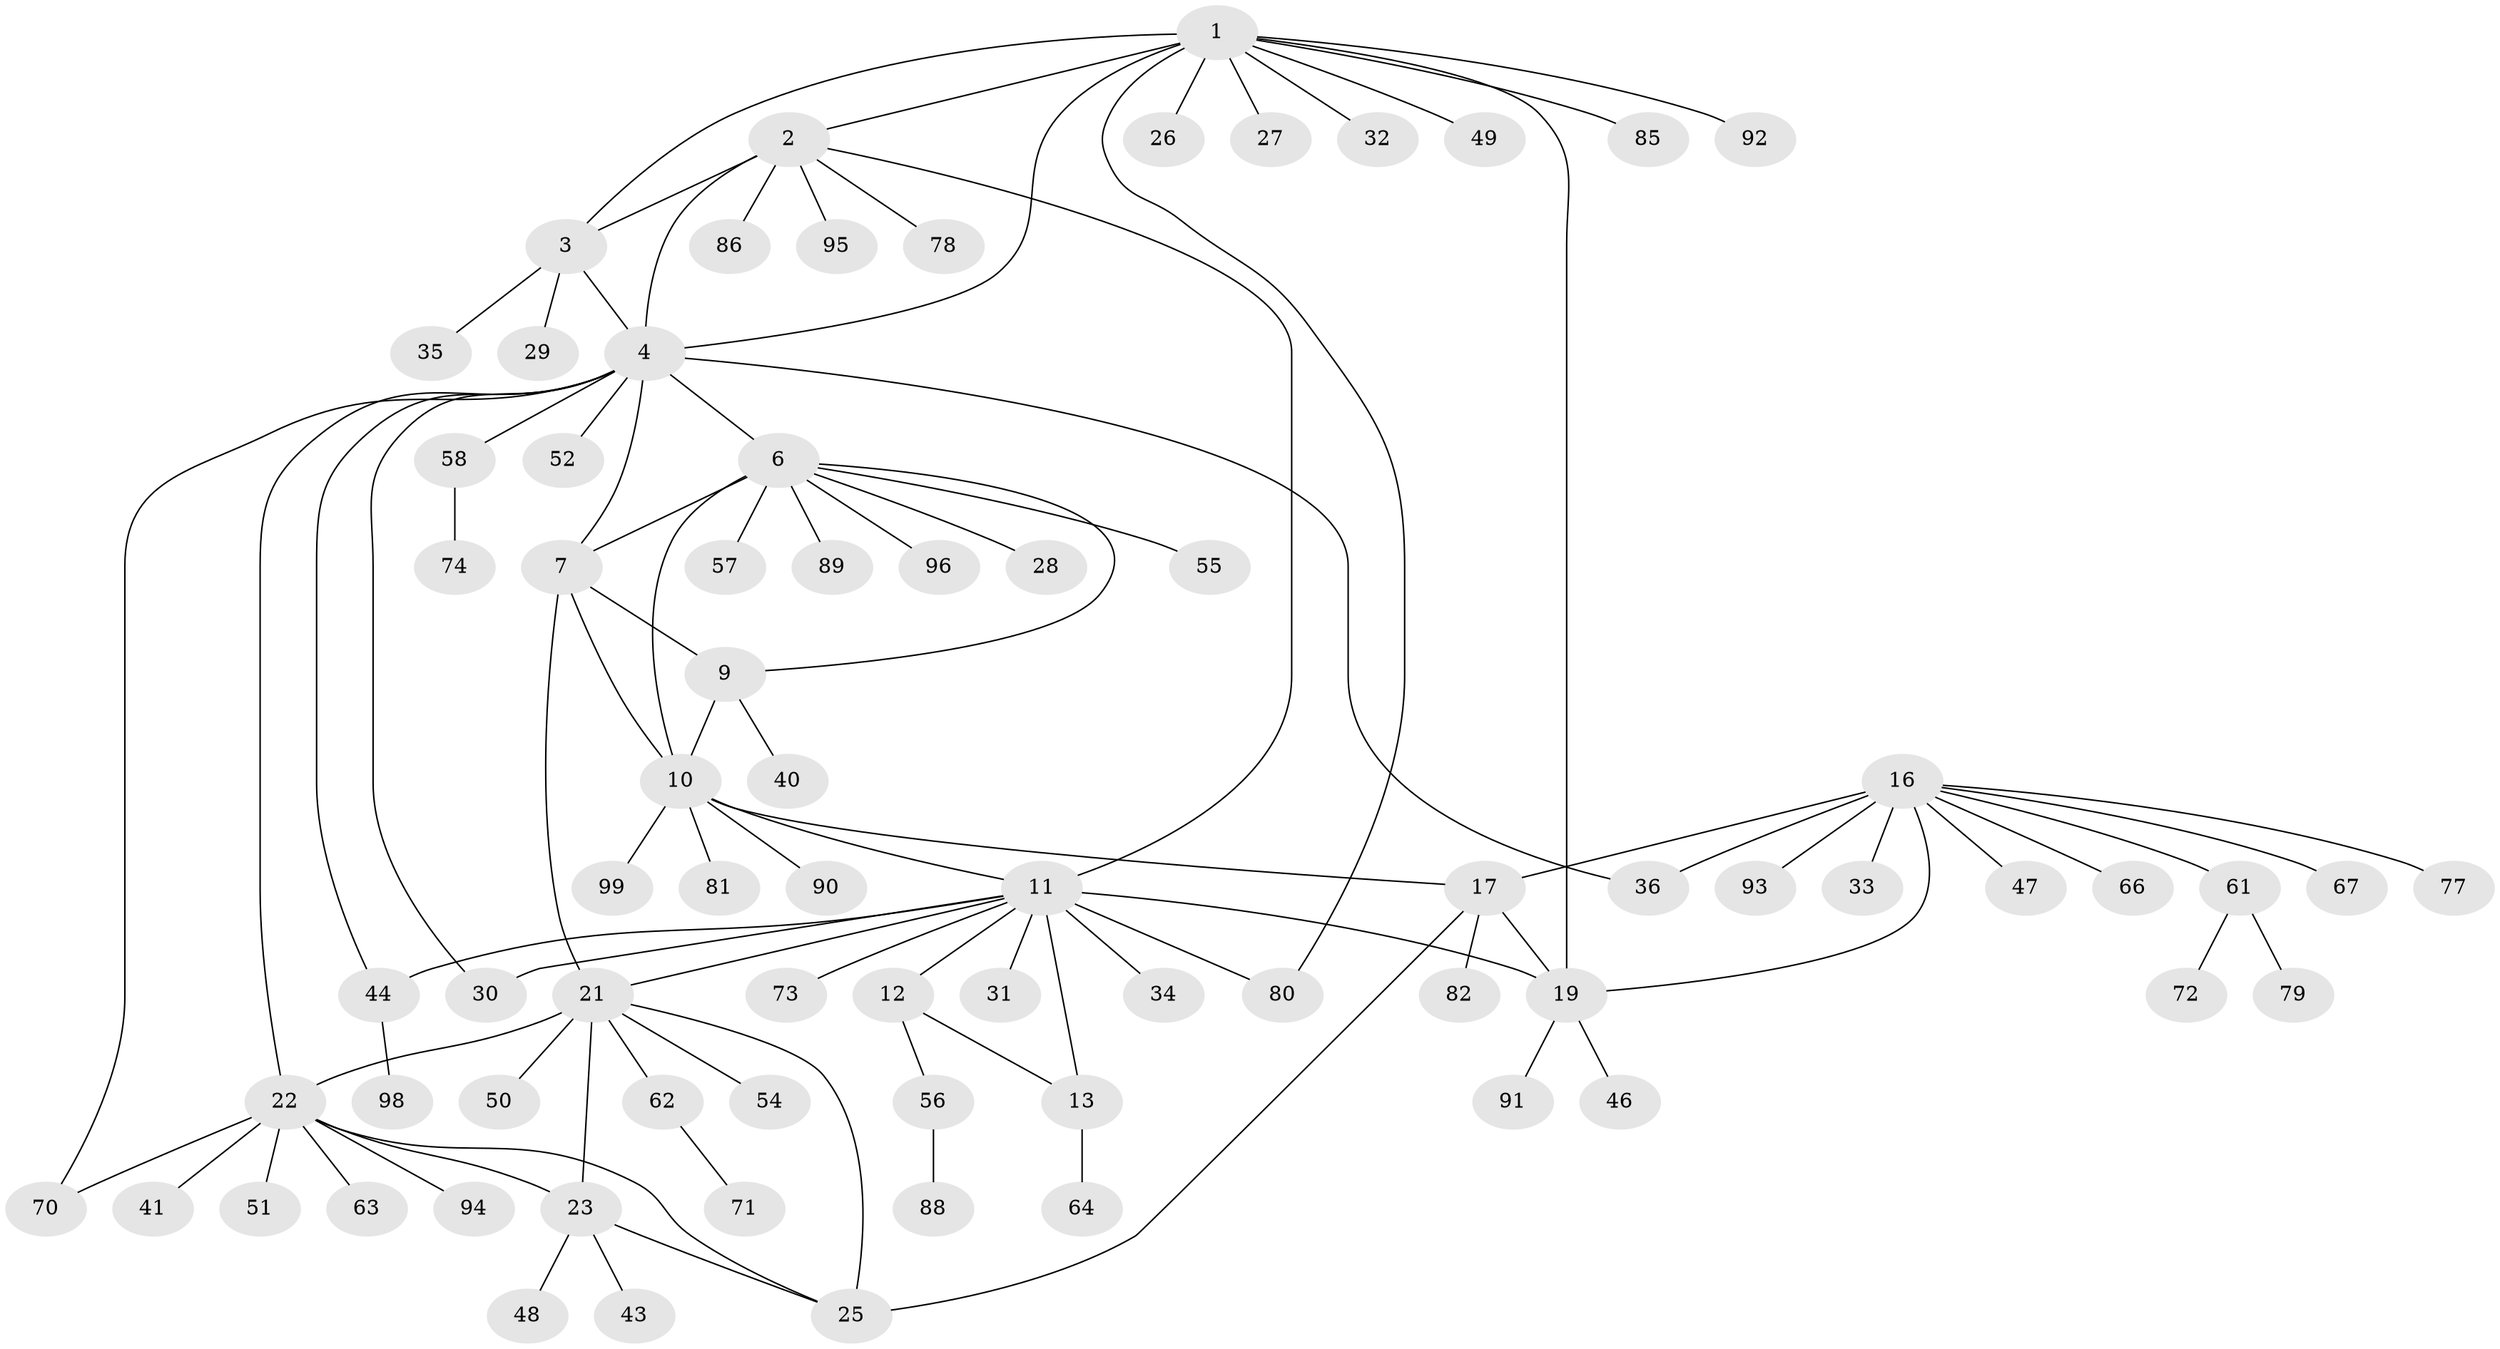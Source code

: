 // original degree distribution, {13: 0.01, 8: 0.02, 7: 0.04, 10: 0.04, 5: 0.06, 6: 0.03, 11: 0.01, 4: 0.02, 12: 0.01, 9: 0.01, 1: 0.57, 2: 0.14, 3: 0.04}
// Generated by graph-tools (version 1.1) at 2025/42/03/06/25 10:42:10]
// undirected, 75 vertices, 97 edges
graph export_dot {
graph [start="1"]
  node [color=gray90,style=filled];
  1 [super="+100"];
  2 [super="+76"];
  3 [super="+45"];
  4 [super="+5"];
  6 [super="+38"];
  7 [super="+8"];
  9 [super="+65"];
  10 [super="+59"];
  11 [super="+15"];
  12 [super="+68"];
  13 [super="+14"];
  16 [super="+18"];
  17 [super="+20"];
  19 [super="+84"];
  21 [super="+24"];
  22 [super="+39"];
  23 [super="+42"];
  25;
  26;
  27;
  28;
  29;
  30;
  31;
  32;
  33;
  34 [super="+75"];
  35;
  36 [super="+37"];
  40;
  41;
  43;
  44 [super="+83"];
  46;
  47;
  48 [super="+53"];
  49;
  50;
  51;
  52 [super="+97"];
  54;
  55;
  56;
  57 [super="+60"];
  58 [super="+87"];
  61 [super="+69"];
  62;
  63;
  64;
  66;
  67;
  70;
  71;
  72;
  73;
  74;
  77;
  78;
  79;
  80;
  81;
  82;
  85;
  86;
  88;
  89;
  90;
  91;
  92;
  93;
  94;
  95;
  96;
  98;
  99;
  1 -- 2;
  1 -- 3;
  1 -- 4 [weight=2];
  1 -- 19;
  1 -- 26;
  1 -- 27;
  1 -- 32;
  1 -- 49;
  1 -- 80;
  1 -- 85;
  1 -- 92;
  2 -- 3;
  2 -- 4 [weight=2];
  2 -- 11;
  2 -- 78;
  2 -- 86;
  2 -- 95;
  3 -- 4 [weight=2];
  3 -- 29;
  3 -- 35;
  4 -- 30;
  4 -- 36;
  4 -- 58;
  4 -- 70;
  4 -- 52;
  4 -- 22;
  4 -- 44;
  4 -- 6;
  4 -- 7;
  6 -- 7 [weight=2];
  6 -- 9;
  6 -- 10;
  6 -- 28;
  6 -- 55;
  6 -- 57;
  6 -- 89;
  6 -- 96;
  7 -- 9 [weight=2];
  7 -- 10 [weight=2];
  7 -- 21;
  9 -- 10;
  9 -- 40;
  10 -- 81;
  10 -- 90;
  10 -- 99;
  10 -- 17;
  10 -- 11;
  11 -- 12 [weight=2];
  11 -- 13 [weight=4];
  11 -- 19;
  11 -- 30;
  11 -- 31;
  11 -- 34;
  11 -- 21;
  11 -- 80;
  11 -- 73;
  11 -- 44;
  12 -- 13 [weight=2];
  12 -- 56;
  13 -- 64;
  16 -- 17 [weight=4];
  16 -- 19 [weight=2];
  16 -- 33;
  16 -- 66;
  16 -- 67;
  16 -- 36;
  16 -- 77;
  16 -- 47;
  16 -- 61;
  16 -- 93;
  17 -- 19 [weight=2];
  17 -- 25;
  17 -- 82;
  19 -- 46;
  19 -- 91;
  21 -- 22 [weight=2];
  21 -- 23 [weight=2];
  21 -- 25 [weight=2];
  21 -- 50;
  21 -- 54;
  21 -- 62;
  22 -- 23;
  22 -- 25;
  22 -- 41;
  22 -- 51;
  22 -- 63;
  22 -- 94;
  22 -- 70;
  23 -- 25;
  23 -- 43;
  23 -- 48;
  44 -- 98;
  56 -- 88;
  58 -- 74;
  61 -- 72;
  61 -- 79;
  62 -- 71;
}
